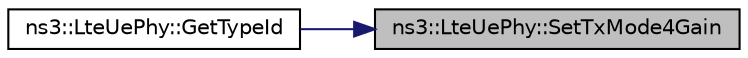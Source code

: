 digraph "ns3::LteUePhy::SetTxMode4Gain"
{
 // LATEX_PDF_SIZE
  edge [fontname="Helvetica",fontsize="10",labelfontname="Helvetica",labelfontsize="10"];
  node [fontname="Helvetica",fontsize="10",shape=record];
  rankdir="RL";
  Node1 [label="ns3::LteUePhy::SetTxMode4Gain",height=0.2,width=0.4,color="black", fillcolor="grey75", style="filled", fontcolor="black",tooltip="Set transmit mode 4 gain function."];
  Node1 -> Node2 [dir="back",color="midnightblue",fontsize="10",style="solid",fontname="Helvetica"];
  Node2 [label="ns3::LteUePhy::GetTypeId",height=0.2,width=0.4,color="black", fillcolor="white", style="filled",URL="$classns3_1_1_lte_ue_phy.html#a6934c332600719042027da84e70e82a1",tooltip="Get the type ID."];
}
